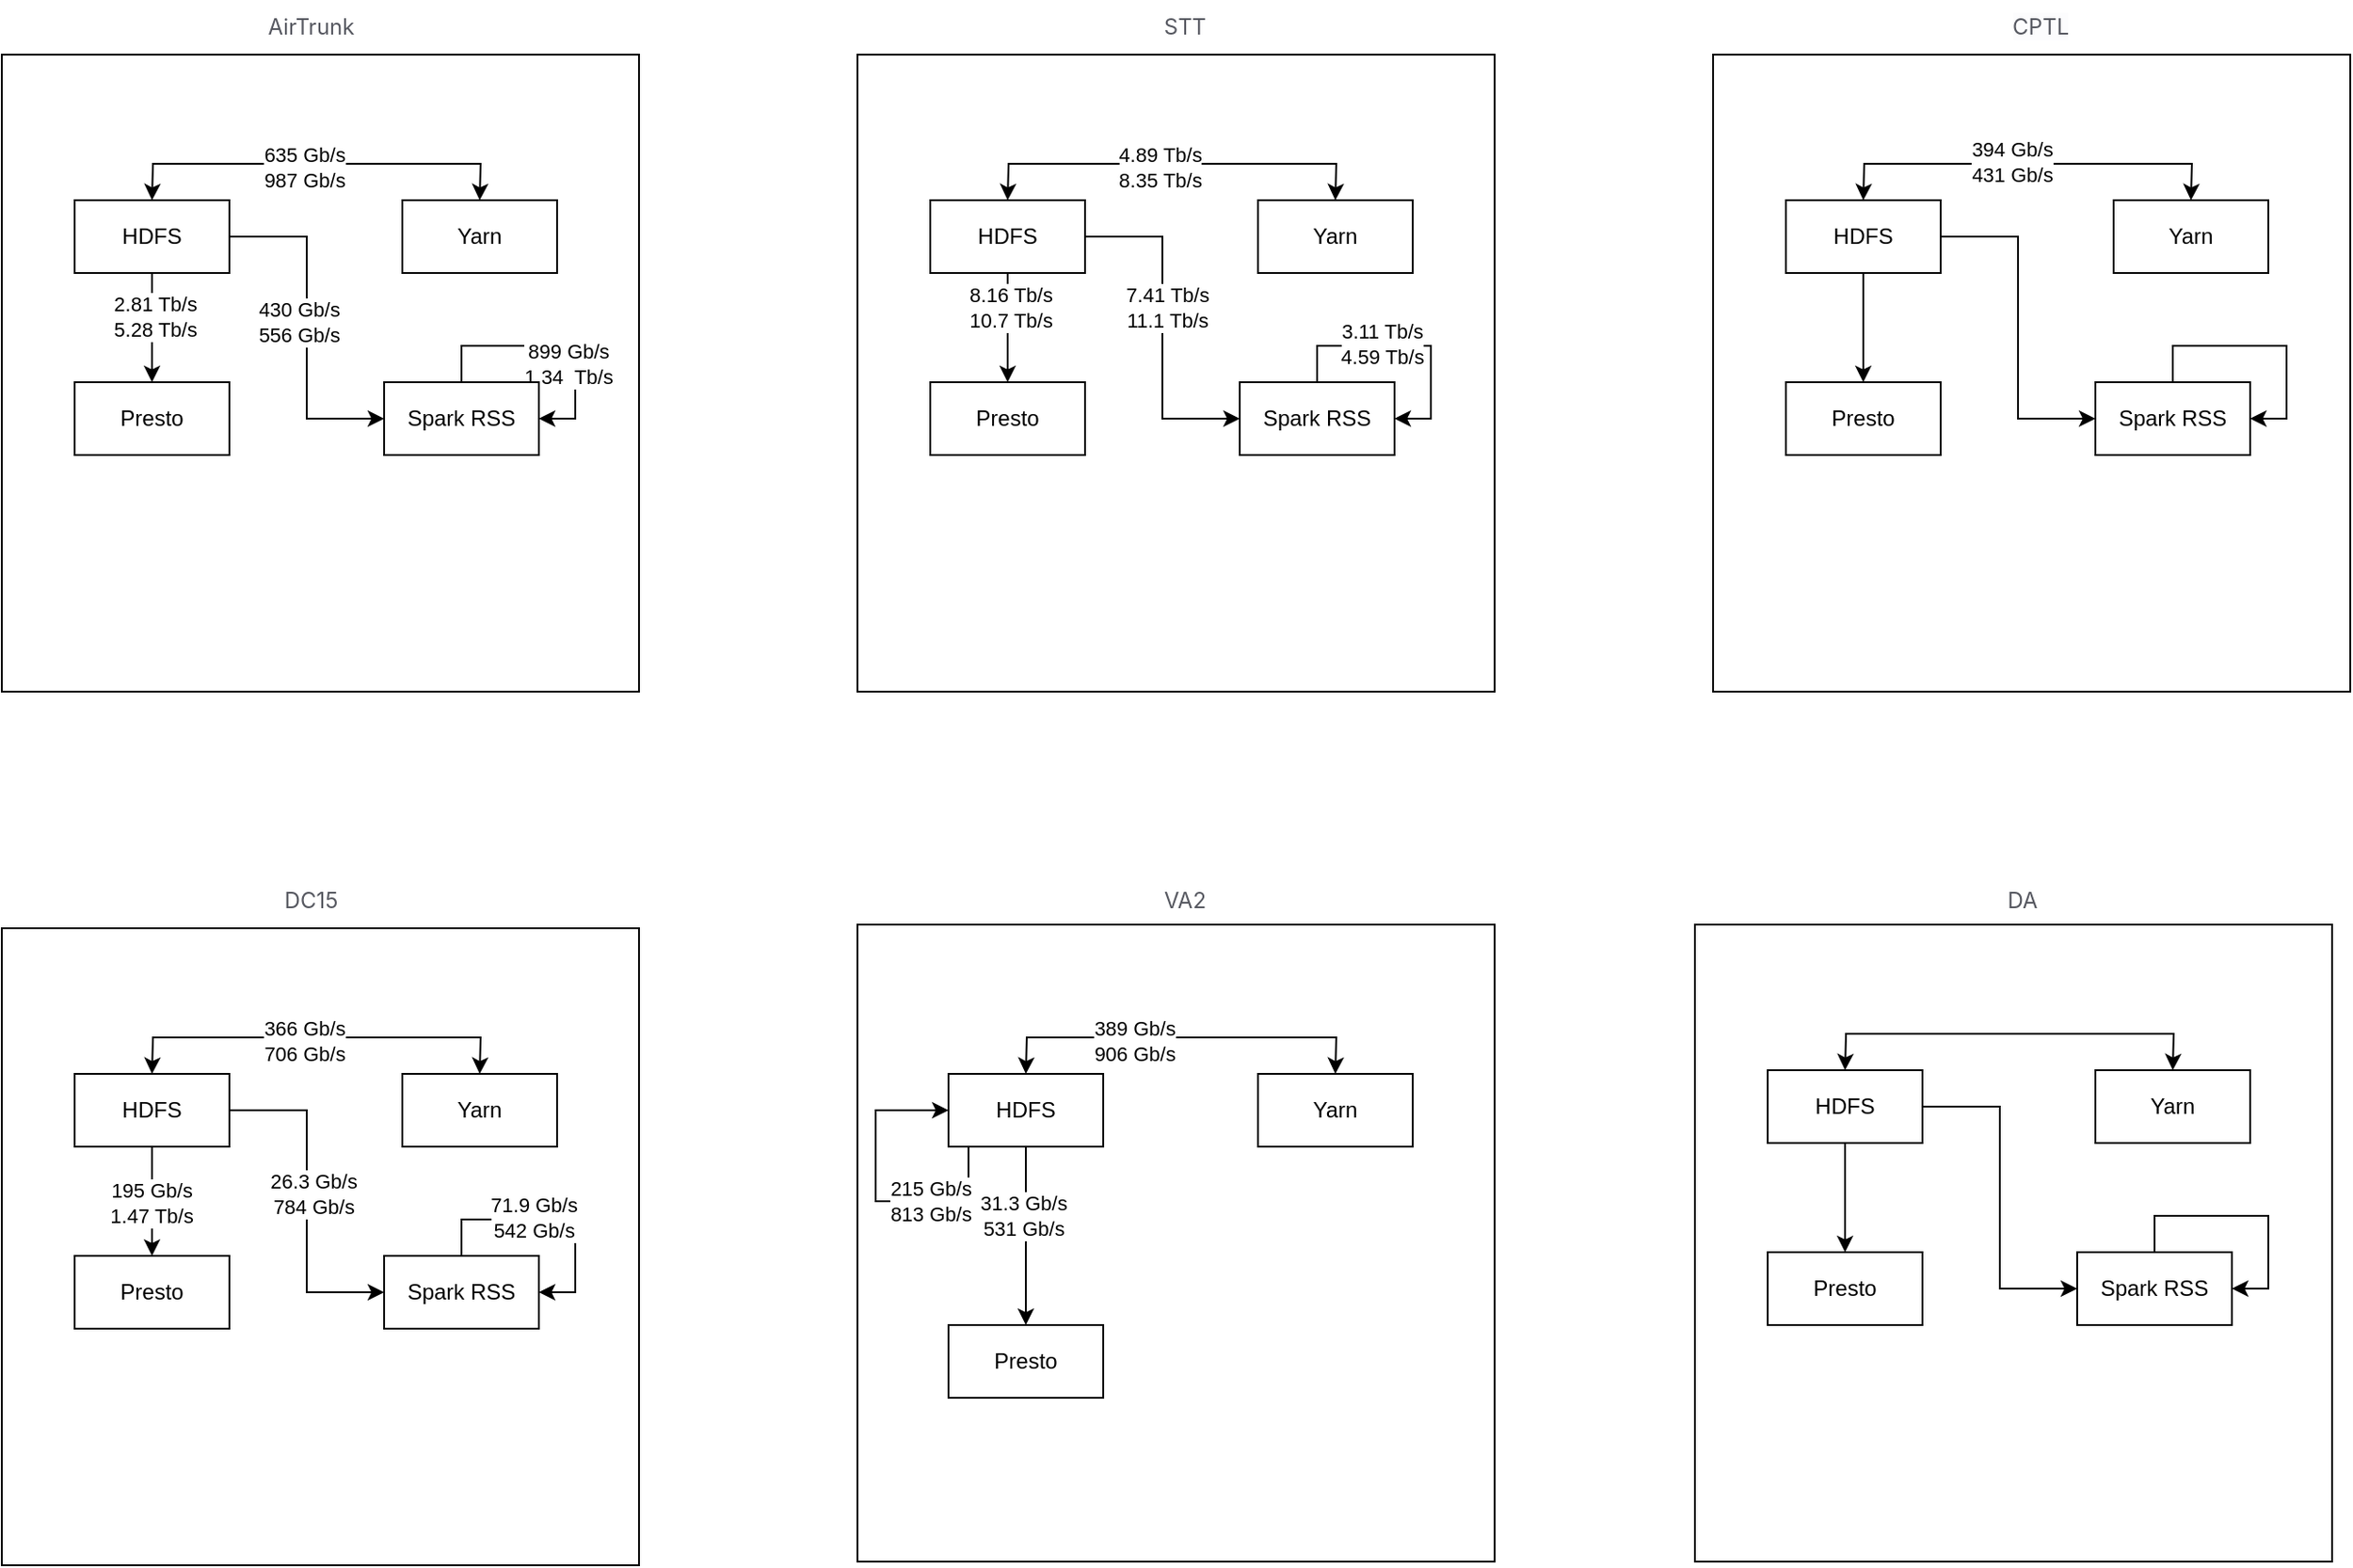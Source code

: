 <mxfile version="24.2.1" type="github">
  <diagram name="Page-1" id="pkXkTNTMqStKs_4qCl2K">
    <mxGraphModel dx="1434" dy="820" grid="1" gridSize="10" guides="1" tooltips="1" connect="1" arrows="1" fold="1" page="1" pageScale="1" pageWidth="1200" pageHeight="1600" math="0" shadow="0">
      <root>
        <mxCell id="0" />
        <mxCell id="1" parent="0" />
        <mxCell id="XeL5gI020Hx5KGhDH3ia-1" value="" style="whiteSpace=wrap;html=1;aspect=fixed;" vertex="1" parent="1">
          <mxGeometry x="280" y="110" width="350" height="350" as="geometry" />
        </mxCell>
        <mxCell id="XeL5gI020Hx5KGhDH3ia-2" value="&lt;span style=&quot;color: rgb(87, 89, 97); font-family: -apple-system, &amp;quot;system-ui&amp;quot;, &amp;quot;PingFang SC&amp;quot;, &amp;quot;Microsoft YaHei&amp;quot;, &amp;quot;Helvetica Neue&amp;quot;, Arial; text-align: left; background-color: rgb(255, 255, 255);&quot;&gt;AirTrunk&lt;/span&gt;" style="text;strokeColor=none;align=center;fillColor=none;html=1;verticalAlign=middle;whiteSpace=wrap;rounded=0;" vertex="1" parent="1">
          <mxGeometry x="420" y="80" width="60" height="30" as="geometry" />
        </mxCell>
        <mxCell id="XeL5gI020Hx5KGhDH3ia-23" value="" style="edgeStyle=orthogonalEdgeStyle;rounded=0;orthogonalLoop=1;jettySize=auto;html=1;" edge="1" parent="1" source="XeL5gI020Hx5KGhDH3ia-3" target="XeL5gI020Hx5KGhDH3ia-7">
          <mxGeometry relative="1" as="geometry" />
        </mxCell>
        <mxCell id="XeL5gI020Hx5KGhDH3ia-24" value="2.81 Tb/s&lt;div&gt;5.28 Tb/s&lt;/div&gt;" style="edgeLabel;html=1;align=center;verticalAlign=middle;resizable=0;points=[];" vertex="1" connectable="0" parent="XeL5gI020Hx5KGhDH3ia-23">
          <mxGeometry x="-0.2" y="1" relative="1" as="geometry">
            <mxPoint as="offset" />
          </mxGeometry>
        </mxCell>
        <mxCell id="XeL5gI020Hx5KGhDH3ia-34" style="edgeStyle=orthogonalEdgeStyle;rounded=0;orthogonalLoop=1;jettySize=auto;html=1;entryX=0;entryY=0.5;entryDx=0;entryDy=0;" edge="1" parent="1" source="XeL5gI020Hx5KGhDH3ia-3" target="XeL5gI020Hx5KGhDH3ia-25">
          <mxGeometry relative="1" as="geometry" />
        </mxCell>
        <mxCell id="XeL5gI020Hx5KGhDH3ia-35" value="430 Gb/s&lt;div&gt;556 Gb/s&lt;/div&gt;" style="edgeLabel;html=1;align=center;verticalAlign=middle;resizable=0;points=[];" vertex="1" connectable="0" parent="XeL5gI020Hx5KGhDH3ia-34">
          <mxGeometry x="-0.04" y="-5" relative="1" as="geometry">
            <mxPoint as="offset" />
          </mxGeometry>
        </mxCell>
        <mxCell id="XeL5gI020Hx5KGhDH3ia-3" value="HDFS" style="rounded=0;whiteSpace=wrap;html=1;" vertex="1" parent="1">
          <mxGeometry x="320" y="190" width="85" height="40" as="geometry" />
        </mxCell>
        <mxCell id="XeL5gI020Hx5KGhDH3ia-4" value="Yarn" style="rounded=0;whiteSpace=wrap;html=1;" vertex="1" parent="1">
          <mxGeometry x="500" y="190" width="85" height="40" as="geometry" />
        </mxCell>
        <mxCell id="XeL5gI020Hx5KGhDH3ia-7" value="Presto" style="rounded=0;whiteSpace=wrap;html=1;" vertex="1" parent="1">
          <mxGeometry x="320" y="290" width="85" height="40" as="geometry" />
        </mxCell>
        <mxCell id="XeL5gI020Hx5KGhDH3ia-32" value="" style="edgeStyle=orthogonalEdgeStyle;rounded=0;orthogonalLoop=1;jettySize=auto;html=1;entryX=1;entryY=0.5;entryDx=0;entryDy=0;" edge="1" parent="1" source="XeL5gI020Hx5KGhDH3ia-25" target="XeL5gI020Hx5KGhDH3ia-25">
          <mxGeometry relative="1" as="geometry" />
        </mxCell>
        <mxCell id="XeL5gI020Hx5KGhDH3ia-33" value="899 Gb/s&lt;div&gt;1.34&amp;nbsp; Tb/s&lt;/div&gt;" style="edgeLabel;html=1;align=center;verticalAlign=middle;resizable=0;points=[];" vertex="1" connectable="0" parent="XeL5gI020Hx5KGhDH3ia-32">
          <mxGeometry x="0.439" y="-4" relative="1" as="geometry">
            <mxPoint y="-10" as="offset" />
          </mxGeometry>
        </mxCell>
        <mxCell id="XeL5gI020Hx5KGhDH3ia-25" value="Spark RSS" style="rounded=0;whiteSpace=wrap;html=1;" vertex="1" parent="1">
          <mxGeometry x="490" y="290" width="85" height="40" as="geometry" />
        </mxCell>
        <mxCell id="XeL5gI020Hx5KGhDH3ia-50" value="" style="endArrow=classic;startArrow=classic;html=1;rounded=0;exitX=0.5;exitY=0;exitDx=0;exitDy=0;entryX=0.5;entryY=0;entryDx=0;entryDy=0;" edge="1" parent="1" source="XeL5gI020Hx5KGhDH3ia-3" target="XeL5gI020Hx5KGhDH3ia-4">
          <mxGeometry width="50" height="50" relative="1" as="geometry">
            <mxPoint x="570" y="390" as="sourcePoint" />
            <mxPoint x="620" y="340" as="targetPoint" />
            <Array as="points">
              <mxPoint x="363" y="170" />
              <mxPoint x="460" y="170" />
              <mxPoint x="543" y="170" />
            </Array>
          </mxGeometry>
        </mxCell>
        <mxCell id="XeL5gI020Hx5KGhDH3ia-51" value="635 Gb/s&lt;div&gt;987 Gb/s&lt;/div&gt;" style="edgeLabel;html=1;align=center;verticalAlign=middle;resizable=0;points=[];" vertex="1" connectable="0" parent="XeL5gI020Hx5KGhDH3ia-50">
          <mxGeometry x="-0.064" y="-2" relative="1" as="geometry">
            <mxPoint as="offset" />
          </mxGeometry>
        </mxCell>
        <mxCell id="XeL5gI020Hx5KGhDH3ia-53" value="" style="whiteSpace=wrap;html=1;aspect=fixed;" vertex="1" parent="1">
          <mxGeometry x="750" y="110" width="350" height="350" as="geometry" />
        </mxCell>
        <mxCell id="XeL5gI020Hx5KGhDH3ia-54" value="" style="edgeStyle=orthogonalEdgeStyle;rounded=0;orthogonalLoop=1;jettySize=auto;html=1;" edge="1" source="XeL5gI020Hx5KGhDH3ia-58" target="XeL5gI020Hx5KGhDH3ia-60" parent="1">
          <mxGeometry relative="1" as="geometry" />
        </mxCell>
        <mxCell id="XeL5gI020Hx5KGhDH3ia-69" value="8.16 Tb/s&lt;div&gt;10.7 Tb/s&lt;/div&gt;" style="edgeLabel;html=1;align=center;verticalAlign=middle;resizable=0;points=[];" vertex="1" connectable="0" parent="XeL5gI020Hx5KGhDH3ia-54">
          <mxGeometry x="-0.367" y="1" relative="1" as="geometry">
            <mxPoint as="offset" />
          </mxGeometry>
        </mxCell>
        <mxCell id="XeL5gI020Hx5KGhDH3ia-56" style="edgeStyle=orthogonalEdgeStyle;rounded=0;orthogonalLoop=1;jettySize=auto;html=1;entryX=0;entryY=0.5;entryDx=0;entryDy=0;" edge="1" source="XeL5gI020Hx5KGhDH3ia-58" target="XeL5gI020Hx5KGhDH3ia-63" parent="1">
          <mxGeometry relative="1" as="geometry" />
        </mxCell>
        <mxCell id="XeL5gI020Hx5KGhDH3ia-72" value="7.41 Tb/s&lt;div&gt;11.1 Tb/s&lt;/div&gt;" style="edgeLabel;html=1;align=center;verticalAlign=middle;resizable=0;points=[];" vertex="1" connectable="0" parent="XeL5gI020Hx5KGhDH3ia-56">
          <mxGeometry x="-0.119" y="2" relative="1" as="geometry">
            <mxPoint as="offset" />
          </mxGeometry>
        </mxCell>
        <mxCell id="XeL5gI020Hx5KGhDH3ia-58" value="HDFS" style="rounded=0;whiteSpace=wrap;html=1;" vertex="1" parent="1">
          <mxGeometry x="790" y="190" width="85" height="40" as="geometry" />
        </mxCell>
        <mxCell id="XeL5gI020Hx5KGhDH3ia-59" value="Yarn" style="rounded=0;whiteSpace=wrap;html=1;" vertex="1" parent="1">
          <mxGeometry x="970" y="190" width="85" height="40" as="geometry" />
        </mxCell>
        <mxCell id="XeL5gI020Hx5KGhDH3ia-60" value="Presto" style="rounded=0;whiteSpace=wrap;html=1;" vertex="1" parent="1">
          <mxGeometry x="790" y="290" width="85" height="40" as="geometry" />
        </mxCell>
        <mxCell id="XeL5gI020Hx5KGhDH3ia-61" value="" style="edgeStyle=orthogonalEdgeStyle;rounded=0;orthogonalLoop=1;jettySize=auto;html=1;entryX=1;entryY=0.5;entryDx=0;entryDy=0;" edge="1" source="XeL5gI020Hx5KGhDH3ia-63" target="XeL5gI020Hx5KGhDH3ia-63" parent="1">
          <mxGeometry relative="1" as="geometry" />
        </mxCell>
        <mxCell id="XeL5gI020Hx5KGhDH3ia-73" value="3.11 Tb/s&lt;div&gt;4.59 Tb/s&lt;/div&gt;" style="edgeLabel;html=1;align=center;verticalAlign=middle;resizable=0;points=[];" vertex="1" connectable="0" parent="XeL5gI020Hx5KGhDH3ia-61">
          <mxGeometry x="-0.235" y="1" relative="1" as="geometry">
            <mxPoint x="1" as="offset" />
          </mxGeometry>
        </mxCell>
        <mxCell id="XeL5gI020Hx5KGhDH3ia-63" value="Spark RSS" style="rounded=0;whiteSpace=wrap;html=1;" vertex="1" parent="1">
          <mxGeometry x="960" y="290" width="85" height="40" as="geometry" />
        </mxCell>
        <mxCell id="XeL5gI020Hx5KGhDH3ia-64" value="" style="endArrow=classic;startArrow=classic;html=1;rounded=0;exitX=0.5;exitY=0;exitDx=0;exitDy=0;entryX=0.5;entryY=0;entryDx=0;entryDy=0;" edge="1" source="XeL5gI020Hx5KGhDH3ia-58" target="XeL5gI020Hx5KGhDH3ia-59" parent="1">
          <mxGeometry width="50" height="50" relative="1" as="geometry">
            <mxPoint x="1040" y="390" as="sourcePoint" />
            <mxPoint x="1090" y="340" as="targetPoint" />
            <Array as="points">
              <mxPoint x="833" y="170" />
              <mxPoint x="930" y="170" />
              <mxPoint x="1013" y="170" />
            </Array>
          </mxGeometry>
        </mxCell>
        <mxCell id="XeL5gI020Hx5KGhDH3ia-65" value="&lt;div&gt;4.89 Tb/s&lt;/div&gt;&lt;div&gt;8.35 Tb/s&lt;/div&gt;" style="edgeLabel;html=1;align=center;verticalAlign=middle;resizable=0;points=[];" vertex="1" connectable="0" parent="XeL5gI020Hx5KGhDH3ia-64">
          <mxGeometry x="-0.064" y="-2" relative="1" as="geometry">
            <mxPoint as="offset" />
          </mxGeometry>
        </mxCell>
        <mxCell id="XeL5gI020Hx5KGhDH3ia-68" value="&lt;div style=&quot;text-align: left;&quot;&gt;&lt;font face=&quot;-apple-system, system-ui, PingFang SC, Microsoft YaHei, Helvetica Neue, Arial&quot; color=&quot;#575961&quot;&gt;&lt;span style=&quot;background-color: rgb(255, 255, 255);&quot;&gt;STT&lt;/span&gt;&lt;/font&gt;&lt;/div&gt;" style="text;strokeColor=none;align=center;fillColor=none;html=1;verticalAlign=middle;whiteSpace=wrap;rounded=0;" vertex="1" parent="1">
          <mxGeometry x="900" y="80" width="60" height="30" as="geometry" />
        </mxCell>
        <mxCell id="XeL5gI020Hx5KGhDH3ia-75" value="" style="whiteSpace=wrap;html=1;aspect=fixed;" vertex="1" parent="1">
          <mxGeometry x="280" y="590" width="350" height="350" as="geometry" />
        </mxCell>
        <mxCell id="XeL5gI020Hx5KGhDH3ia-76" value="&lt;div style=&quot;text-align: left;&quot;&gt;&lt;font face=&quot;-apple-system, system-ui, PingFang SC, Microsoft YaHei, Helvetica Neue, Arial&quot; color=&quot;#575961&quot;&gt;&lt;span style=&quot;background-color: rgb(255, 255, 255);&quot;&gt;DC15&lt;/span&gt;&lt;/font&gt;&lt;/div&gt;" style="text;strokeColor=none;align=center;fillColor=none;html=1;verticalAlign=middle;whiteSpace=wrap;rounded=0;" vertex="1" parent="1">
          <mxGeometry x="420" y="560" width="60" height="30" as="geometry" />
        </mxCell>
        <mxCell id="XeL5gI020Hx5KGhDH3ia-77" value="" style="edgeStyle=orthogonalEdgeStyle;rounded=0;orthogonalLoop=1;jettySize=auto;html=1;" edge="1" source="XeL5gI020Hx5KGhDH3ia-81" target="XeL5gI020Hx5KGhDH3ia-83" parent="1">
          <mxGeometry relative="1" as="geometry" />
        </mxCell>
        <mxCell id="XeL5gI020Hx5KGhDH3ia-103" value="195 Gb/s&lt;div&gt;1.47 Tb/s&lt;/div&gt;" style="edgeLabel;html=1;align=center;verticalAlign=middle;resizable=0;points=[];" vertex="1" connectable="0" parent="XeL5gI020Hx5KGhDH3ia-77">
          <mxGeometry x="0.033" y="-1" relative="1" as="geometry">
            <mxPoint as="offset" />
          </mxGeometry>
        </mxCell>
        <mxCell id="XeL5gI020Hx5KGhDH3ia-79" style="edgeStyle=orthogonalEdgeStyle;rounded=0;orthogonalLoop=1;jettySize=auto;html=1;entryX=0;entryY=0.5;entryDx=0;entryDy=0;" edge="1" source="XeL5gI020Hx5KGhDH3ia-81" target="XeL5gI020Hx5KGhDH3ia-86" parent="1">
          <mxGeometry relative="1" as="geometry" />
        </mxCell>
        <mxCell id="XeL5gI020Hx5KGhDH3ia-104" value="26.3 Gb/s&lt;div&gt;784 Gb/s&lt;/div&gt;" style="edgeLabel;html=1;align=center;verticalAlign=middle;resizable=0;points=[];" vertex="1" connectable="0" parent="XeL5gI020Hx5KGhDH3ia-79">
          <mxGeometry x="-0.043" y="3" relative="1" as="geometry">
            <mxPoint as="offset" />
          </mxGeometry>
        </mxCell>
        <mxCell id="XeL5gI020Hx5KGhDH3ia-81" value="HDFS" style="rounded=0;whiteSpace=wrap;html=1;" vertex="1" parent="1">
          <mxGeometry x="320" y="670" width="85" height="40" as="geometry" />
        </mxCell>
        <mxCell id="XeL5gI020Hx5KGhDH3ia-82" value="Yarn" style="rounded=0;whiteSpace=wrap;html=1;" vertex="1" parent="1">
          <mxGeometry x="500" y="670" width="85" height="40" as="geometry" />
        </mxCell>
        <mxCell id="XeL5gI020Hx5KGhDH3ia-83" value="Presto" style="rounded=0;whiteSpace=wrap;html=1;" vertex="1" parent="1">
          <mxGeometry x="320" y="770" width="85" height="40" as="geometry" />
        </mxCell>
        <mxCell id="XeL5gI020Hx5KGhDH3ia-84" value="" style="edgeStyle=orthogonalEdgeStyle;rounded=0;orthogonalLoop=1;jettySize=auto;html=1;entryX=1;entryY=0.5;entryDx=0;entryDy=0;" edge="1" source="XeL5gI020Hx5KGhDH3ia-86" target="XeL5gI020Hx5KGhDH3ia-86" parent="1">
          <mxGeometry relative="1" as="geometry" />
        </mxCell>
        <mxCell id="XeL5gI020Hx5KGhDH3ia-105" value="71.9 Gb/s&lt;div&gt;542 Gb/s&lt;/div&gt;" style="edgeLabel;html=1;align=center;verticalAlign=middle;resizable=0;points=[];" vertex="1" connectable="0" parent="XeL5gI020Hx5KGhDH3ia-84">
          <mxGeometry x="-0.165" y="1" relative="1" as="geometry">
            <mxPoint as="offset" />
          </mxGeometry>
        </mxCell>
        <mxCell id="XeL5gI020Hx5KGhDH3ia-86" value="Spark RSS" style="rounded=0;whiteSpace=wrap;html=1;" vertex="1" parent="1">
          <mxGeometry x="490" y="770" width="85" height="40" as="geometry" />
        </mxCell>
        <mxCell id="XeL5gI020Hx5KGhDH3ia-87" value="" style="endArrow=classic;startArrow=classic;html=1;rounded=0;exitX=0.5;exitY=0;exitDx=0;exitDy=0;entryX=0.5;entryY=0;entryDx=0;entryDy=0;" edge="1" source="XeL5gI020Hx5KGhDH3ia-81" target="XeL5gI020Hx5KGhDH3ia-82" parent="1">
          <mxGeometry width="50" height="50" relative="1" as="geometry">
            <mxPoint x="570" y="870" as="sourcePoint" />
            <mxPoint x="620" y="820" as="targetPoint" />
            <Array as="points">
              <mxPoint x="363" y="650" />
              <mxPoint x="460" y="650" />
              <mxPoint x="543" y="650" />
            </Array>
          </mxGeometry>
        </mxCell>
        <mxCell id="XeL5gI020Hx5KGhDH3ia-88" value="366 Gb/s&lt;div&gt;706 Gb/s&lt;/div&gt;" style="edgeLabel;html=1;align=center;verticalAlign=middle;resizable=0;points=[];" vertex="1" connectable="0" parent="XeL5gI020Hx5KGhDH3ia-87">
          <mxGeometry x="-0.064" y="-2" relative="1" as="geometry">
            <mxPoint as="offset" />
          </mxGeometry>
        </mxCell>
        <mxCell id="XeL5gI020Hx5KGhDH3ia-89" value="" style="whiteSpace=wrap;html=1;aspect=fixed;" vertex="1" parent="1">
          <mxGeometry x="750" y="588" width="350" height="350" as="geometry" />
        </mxCell>
        <mxCell id="XeL5gI020Hx5KGhDH3ia-90" value="" style="edgeStyle=orthogonalEdgeStyle;rounded=0;orthogonalLoop=1;jettySize=auto;html=1;" edge="1" source="XeL5gI020Hx5KGhDH3ia-94" target="XeL5gI020Hx5KGhDH3ia-96" parent="1">
          <mxGeometry relative="1" as="geometry" />
        </mxCell>
        <mxCell id="XeL5gI020Hx5KGhDH3ia-129" value="31.3 Gb/s&lt;div&gt;531 Gb/s&lt;/div&gt;" style="edgeLabel;html=1;align=center;verticalAlign=middle;resizable=0;points=[];" vertex="1" connectable="0" parent="XeL5gI020Hx5KGhDH3ia-90">
          <mxGeometry x="-0.233" y="-2" relative="1" as="geometry">
            <mxPoint as="offset" />
          </mxGeometry>
        </mxCell>
        <mxCell id="XeL5gI020Hx5KGhDH3ia-94" value="HDFS" style="rounded=0;whiteSpace=wrap;html=1;" vertex="1" parent="1">
          <mxGeometry x="800" y="670" width="85" height="40" as="geometry" />
        </mxCell>
        <mxCell id="XeL5gI020Hx5KGhDH3ia-95" value="Yarn" style="rounded=0;whiteSpace=wrap;html=1;" vertex="1" parent="1">
          <mxGeometry x="970" y="670" width="85" height="40" as="geometry" />
        </mxCell>
        <mxCell id="XeL5gI020Hx5KGhDH3ia-96" value="Presto" style="rounded=0;whiteSpace=wrap;html=1;" vertex="1" parent="1">
          <mxGeometry x="800" y="808" width="85" height="40" as="geometry" />
        </mxCell>
        <mxCell id="XeL5gI020Hx5KGhDH3ia-100" value="" style="endArrow=classic;startArrow=classic;html=1;rounded=0;exitX=0.5;exitY=0;exitDx=0;exitDy=0;entryX=0.5;entryY=0;entryDx=0;entryDy=0;" edge="1" source="XeL5gI020Hx5KGhDH3ia-94" target="XeL5gI020Hx5KGhDH3ia-95" parent="1">
          <mxGeometry width="50" height="50" relative="1" as="geometry">
            <mxPoint x="1040" y="870" as="sourcePoint" />
            <mxPoint x="1090" y="820" as="targetPoint" />
            <Array as="points">
              <mxPoint x="843" y="650" />
              <mxPoint x="1013" y="650" />
            </Array>
          </mxGeometry>
        </mxCell>
        <mxCell id="XeL5gI020Hx5KGhDH3ia-138" value="389 Gb/s&lt;div&gt;906 Gb/s&lt;/div&gt;" style="edgeLabel;html=1;align=center;verticalAlign=middle;resizable=0;points=[];" vertex="1" connectable="0" parent="XeL5gI020Hx5KGhDH3ia-100">
          <mxGeometry x="-0.248" y="-2" relative="1" as="geometry">
            <mxPoint as="offset" />
          </mxGeometry>
        </mxCell>
        <mxCell id="XeL5gI020Hx5KGhDH3ia-102" value="&lt;div style=&quot;text-align: left;&quot;&gt;&lt;font face=&quot;-apple-system, system-ui, PingFang SC, Microsoft YaHei, Helvetica Neue, Arial&quot; color=&quot;#575961&quot;&gt;&lt;span style=&quot;background-color: rgb(255, 255, 255);&quot;&gt;VA2&lt;/span&gt;&lt;/font&gt;&lt;/div&gt;" style="text;strokeColor=none;align=center;fillColor=none;html=1;verticalAlign=middle;whiteSpace=wrap;rounded=0;" vertex="1" parent="1">
          <mxGeometry x="900" y="560" width="60" height="30" as="geometry" />
        </mxCell>
        <mxCell id="XeL5gI020Hx5KGhDH3ia-106" value="" style="whiteSpace=wrap;html=1;aspect=fixed;" vertex="1" parent="1">
          <mxGeometry x="1220" y="110" width="350" height="350" as="geometry" />
        </mxCell>
        <mxCell id="XeL5gI020Hx5KGhDH3ia-107" value="" style="edgeStyle=orthogonalEdgeStyle;rounded=0;orthogonalLoop=1;jettySize=auto;html=1;" edge="1" source="XeL5gI020Hx5KGhDH3ia-109" target="XeL5gI020Hx5KGhDH3ia-111" parent="1">
          <mxGeometry relative="1" as="geometry" />
        </mxCell>
        <mxCell id="XeL5gI020Hx5KGhDH3ia-108" style="edgeStyle=orthogonalEdgeStyle;rounded=0;orthogonalLoop=1;jettySize=auto;html=1;entryX=0;entryY=0.5;entryDx=0;entryDy=0;" edge="1" source="XeL5gI020Hx5KGhDH3ia-109" target="XeL5gI020Hx5KGhDH3ia-113" parent="1">
          <mxGeometry relative="1" as="geometry" />
        </mxCell>
        <mxCell id="XeL5gI020Hx5KGhDH3ia-109" value="HDFS" style="rounded=0;whiteSpace=wrap;html=1;" vertex="1" parent="1">
          <mxGeometry x="1260" y="190" width="85" height="40" as="geometry" />
        </mxCell>
        <mxCell id="XeL5gI020Hx5KGhDH3ia-110" value="Yarn" style="rounded=0;whiteSpace=wrap;html=1;" vertex="1" parent="1">
          <mxGeometry x="1440" y="190" width="85" height="40" as="geometry" />
        </mxCell>
        <mxCell id="XeL5gI020Hx5KGhDH3ia-111" value="Presto" style="rounded=0;whiteSpace=wrap;html=1;" vertex="1" parent="1">
          <mxGeometry x="1260" y="290" width="85" height="40" as="geometry" />
        </mxCell>
        <mxCell id="XeL5gI020Hx5KGhDH3ia-112" value="" style="edgeStyle=orthogonalEdgeStyle;rounded=0;orthogonalLoop=1;jettySize=auto;html=1;entryX=1;entryY=0.5;entryDx=0;entryDy=0;" edge="1" source="XeL5gI020Hx5KGhDH3ia-113" target="XeL5gI020Hx5KGhDH3ia-113" parent="1">
          <mxGeometry relative="1" as="geometry" />
        </mxCell>
        <mxCell id="XeL5gI020Hx5KGhDH3ia-113" value="Spark RSS" style="rounded=0;whiteSpace=wrap;html=1;" vertex="1" parent="1">
          <mxGeometry x="1430" y="290" width="85" height="40" as="geometry" />
        </mxCell>
        <mxCell id="XeL5gI020Hx5KGhDH3ia-114" value="" style="endArrow=classic;startArrow=classic;html=1;rounded=0;exitX=0.5;exitY=0;exitDx=0;exitDy=0;entryX=0.5;entryY=0;entryDx=0;entryDy=0;" edge="1" source="XeL5gI020Hx5KGhDH3ia-109" target="XeL5gI020Hx5KGhDH3ia-110" parent="1">
          <mxGeometry width="50" height="50" relative="1" as="geometry">
            <mxPoint x="1510" y="390" as="sourcePoint" />
            <mxPoint x="1560" y="340" as="targetPoint" />
            <Array as="points">
              <mxPoint x="1303" y="170" />
              <mxPoint x="1400" y="170" />
              <mxPoint x="1483" y="170" />
            </Array>
          </mxGeometry>
        </mxCell>
        <mxCell id="XeL5gI020Hx5KGhDH3ia-139" value="394 Gb/s&lt;div&gt;431 Gb/s&lt;/div&gt;" style="edgeLabel;html=1;align=center;verticalAlign=middle;resizable=0;points=[];" vertex="1" connectable="0" parent="XeL5gI020Hx5KGhDH3ia-114">
          <mxGeometry x="-0.082" y="1" relative="1" as="geometry">
            <mxPoint as="offset" />
          </mxGeometry>
        </mxCell>
        <mxCell id="XeL5gI020Hx5KGhDH3ia-115" value="&lt;div style=&quot;text-align: left;&quot;&gt;&lt;font face=&quot;-apple-system, system-ui, PingFang SC, Microsoft YaHei, Helvetica Neue, Arial&quot; color=&quot;#575961&quot;&gt;&lt;span style=&quot;background-color: rgba(240, 241, 245, 0.24);&quot;&gt;CPTL&lt;/span&gt;&lt;/font&gt;&lt;/div&gt;" style="text;strokeColor=none;align=center;fillColor=none;html=1;verticalAlign=middle;whiteSpace=wrap;rounded=0;" vertex="1" parent="1">
          <mxGeometry x="1370" y="80" width="60" height="30" as="geometry" />
        </mxCell>
        <mxCell id="XeL5gI020Hx5KGhDH3ia-117" value="" style="whiteSpace=wrap;html=1;aspect=fixed;" vertex="1" parent="1">
          <mxGeometry x="1210" y="588" width="350" height="350" as="geometry" />
        </mxCell>
        <mxCell id="XeL5gI020Hx5KGhDH3ia-118" value="" style="edgeStyle=orthogonalEdgeStyle;rounded=0;orthogonalLoop=1;jettySize=auto;html=1;" edge="1" source="XeL5gI020Hx5KGhDH3ia-120" target="XeL5gI020Hx5KGhDH3ia-122" parent="1">
          <mxGeometry relative="1" as="geometry" />
        </mxCell>
        <mxCell id="XeL5gI020Hx5KGhDH3ia-119" style="edgeStyle=orthogonalEdgeStyle;rounded=0;orthogonalLoop=1;jettySize=auto;html=1;entryX=0;entryY=0.5;entryDx=0;entryDy=0;" edge="1" source="XeL5gI020Hx5KGhDH3ia-120" target="XeL5gI020Hx5KGhDH3ia-124" parent="1">
          <mxGeometry relative="1" as="geometry" />
        </mxCell>
        <mxCell id="XeL5gI020Hx5KGhDH3ia-120" value="HDFS" style="rounded=0;whiteSpace=wrap;html=1;" vertex="1" parent="1">
          <mxGeometry x="1250" y="668" width="85" height="40" as="geometry" />
        </mxCell>
        <mxCell id="XeL5gI020Hx5KGhDH3ia-121" value="Yarn" style="rounded=0;whiteSpace=wrap;html=1;" vertex="1" parent="1">
          <mxGeometry x="1430" y="668" width="85" height="40" as="geometry" />
        </mxCell>
        <mxCell id="XeL5gI020Hx5KGhDH3ia-122" value="Presto" style="rounded=0;whiteSpace=wrap;html=1;" vertex="1" parent="1">
          <mxGeometry x="1250" y="768" width="85" height="40" as="geometry" />
        </mxCell>
        <mxCell id="XeL5gI020Hx5KGhDH3ia-123" value="" style="edgeStyle=orthogonalEdgeStyle;rounded=0;orthogonalLoop=1;jettySize=auto;html=1;entryX=1;entryY=0.5;entryDx=0;entryDy=0;" edge="1" source="XeL5gI020Hx5KGhDH3ia-124" target="XeL5gI020Hx5KGhDH3ia-124" parent="1">
          <mxGeometry relative="1" as="geometry" />
        </mxCell>
        <mxCell id="XeL5gI020Hx5KGhDH3ia-124" value="Spark RSS" style="rounded=0;whiteSpace=wrap;html=1;" vertex="1" parent="1">
          <mxGeometry x="1420" y="768" width="85" height="40" as="geometry" />
        </mxCell>
        <mxCell id="XeL5gI020Hx5KGhDH3ia-125" value="" style="endArrow=classic;startArrow=classic;html=1;rounded=0;exitX=0.5;exitY=0;exitDx=0;exitDy=0;entryX=0.5;entryY=0;entryDx=0;entryDy=0;" edge="1" source="XeL5gI020Hx5KGhDH3ia-120" target="XeL5gI020Hx5KGhDH3ia-121" parent="1">
          <mxGeometry width="50" height="50" relative="1" as="geometry">
            <mxPoint x="1500" y="868" as="sourcePoint" />
            <mxPoint x="1550" y="818" as="targetPoint" />
            <Array as="points">
              <mxPoint x="1293" y="648" />
              <mxPoint x="1390" y="648" />
              <mxPoint x="1473" y="648" />
            </Array>
          </mxGeometry>
        </mxCell>
        <mxCell id="XeL5gI020Hx5KGhDH3ia-126" value="&lt;div style=&quot;text-align: left;&quot;&gt;&lt;font face=&quot;-apple-system, system-ui, PingFang SC, Microsoft YaHei, Helvetica Neue, Arial&quot; color=&quot;#575961&quot;&gt;&lt;span style=&quot;background-color: rgb(255, 255, 255);&quot;&gt;DA&lt;/span&gt;&lt;/font&gt;&lt;br&gt;&lt;/div&gt;" style="text;strokeColor=none;align=center;fillColor=none;html=1;verticalAlign=middle;whiteSpace=wrap;rounded=0;" vertex="1" parent="1">
          <mxGeometry x="1360" y="560" width="60" height="30" as="geometry" />
        </mxCell>
        <mxCell id="XeL5gI020Hx5KGhDH3ia-136" style="edgeStyle=orthogonalEdgeStyle;rounded=0;orthogonalLoop=1;jettySize=auto;html=1;entryX=0;entryY=0.5;entryDx=0;entryDy=0;exitX=0.25;exitY=1;exitDx=0;exitDy=0;" edge="1" parent="1" source="XeL5gI020Hx5KGhDH3ia-94" target="XeL5gI020Hx5KGhDH3ia-94">
          <mxGeometry relative="1" as="geometry">
            <Array as="points">
              <mxPoint x="811" y="740" />
              <mxPoint x="760" y="740" />
              <mxPoint x="760" y="690" />
            </Array>
          </mxGeometry>
        </mxCell>
        <mxCell id="XeL5gI020Hx5KGhDH3ia-137" value="215 Gb/s&lt;div&gt;813 Gb/s&lt;/div&gt;" style="edgeLabel;html=1;align=center;verticalAlign=middle;resizable=0;points=[];" vertex="1" connectable="0" parent="XeL5gI020Hx5KGhDH3ia-136">
          <mxGeometry x="-0.324" relative="1" as="geometry">
            <mxPoint as="offset" />
          </mxGeometry>
        </mxCell>
      </root>
    </mxGraphModel>
  </diagram>
</mxfile>
